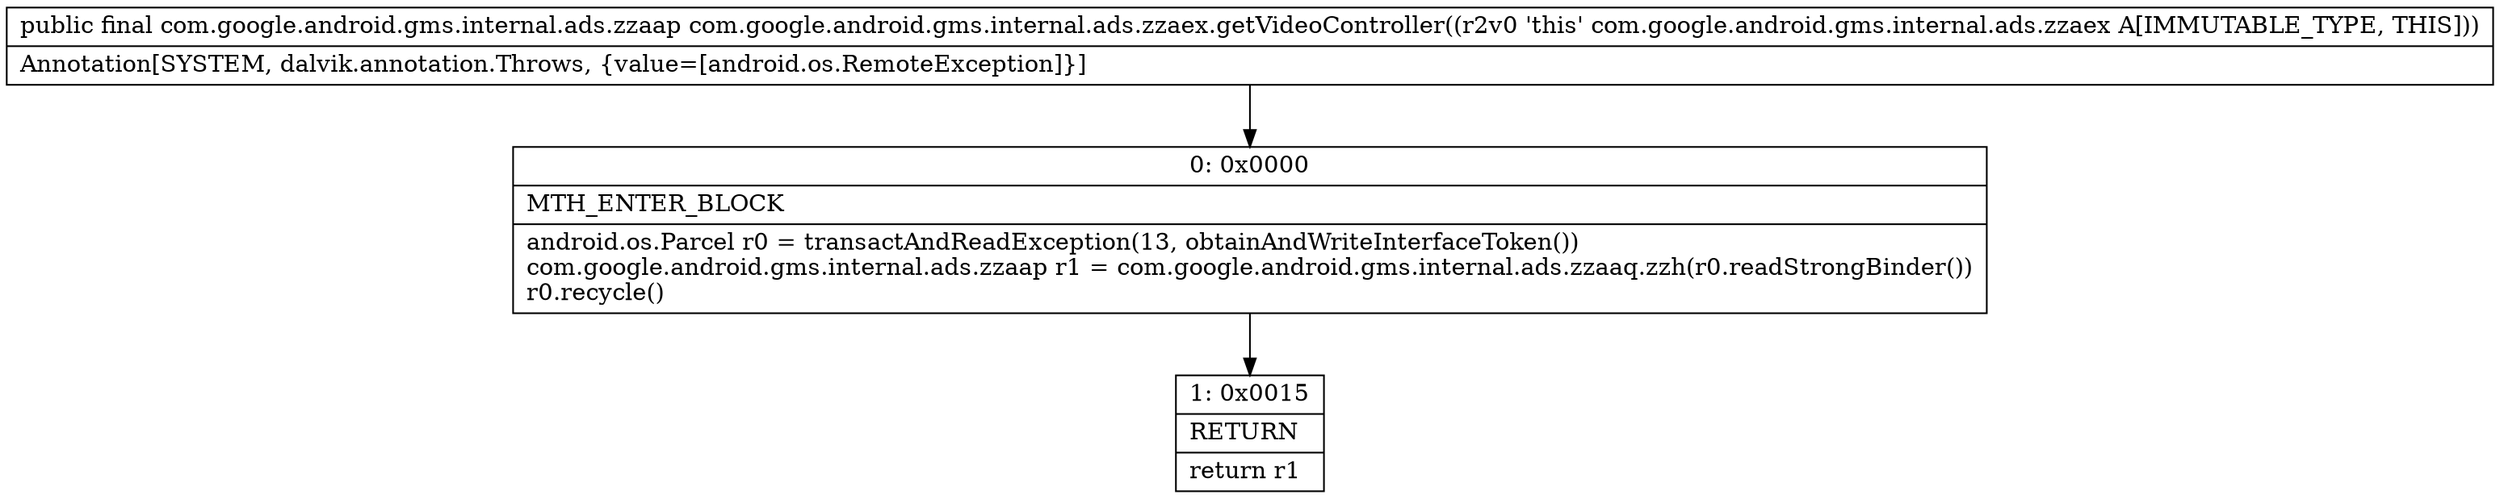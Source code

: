 digraph "CFG forcom.google.android.gms.internal.ads.zzaex.getVideoController()Lcom\/google\/android\/gms\/internal\/ads\/zzaap;" {
Node_0 [shape=record,label="{0\:\ 0x0000|MTH_ENTER_BLOCK\l|android.os.Parcel r0 = transactAndReadException(13, obtainAndWriteInterfaceToken())\lcom.google.android.gms.internal.ads.zzaap r1 = com.google.android.gms.internal.ads.zzaaq.zzh(r0.readStrongBinder())\lr0.recycle()\l}"];
Node_1 [shape=record,label="{1\:\ 0x0015|RETURN\l|return r1\l}"];
MethodNode[shape=record,label="{public final com.google.android.gms.internal.ads.zzaap com.google.android.gms.internal.ads.zzaex.getVideoController((r2v0 'this' com.google.android.gms.internal.ads.zzaex A[IMMUTABLE_TYPE, THIS]))  | Annotation[SYSTEM, dalvik.annotation.Throws, \{value=[android.os.RemoteException]\}]\l}"];
MethodNode -> Node_0;
Node_0 -> Node_1;
}

